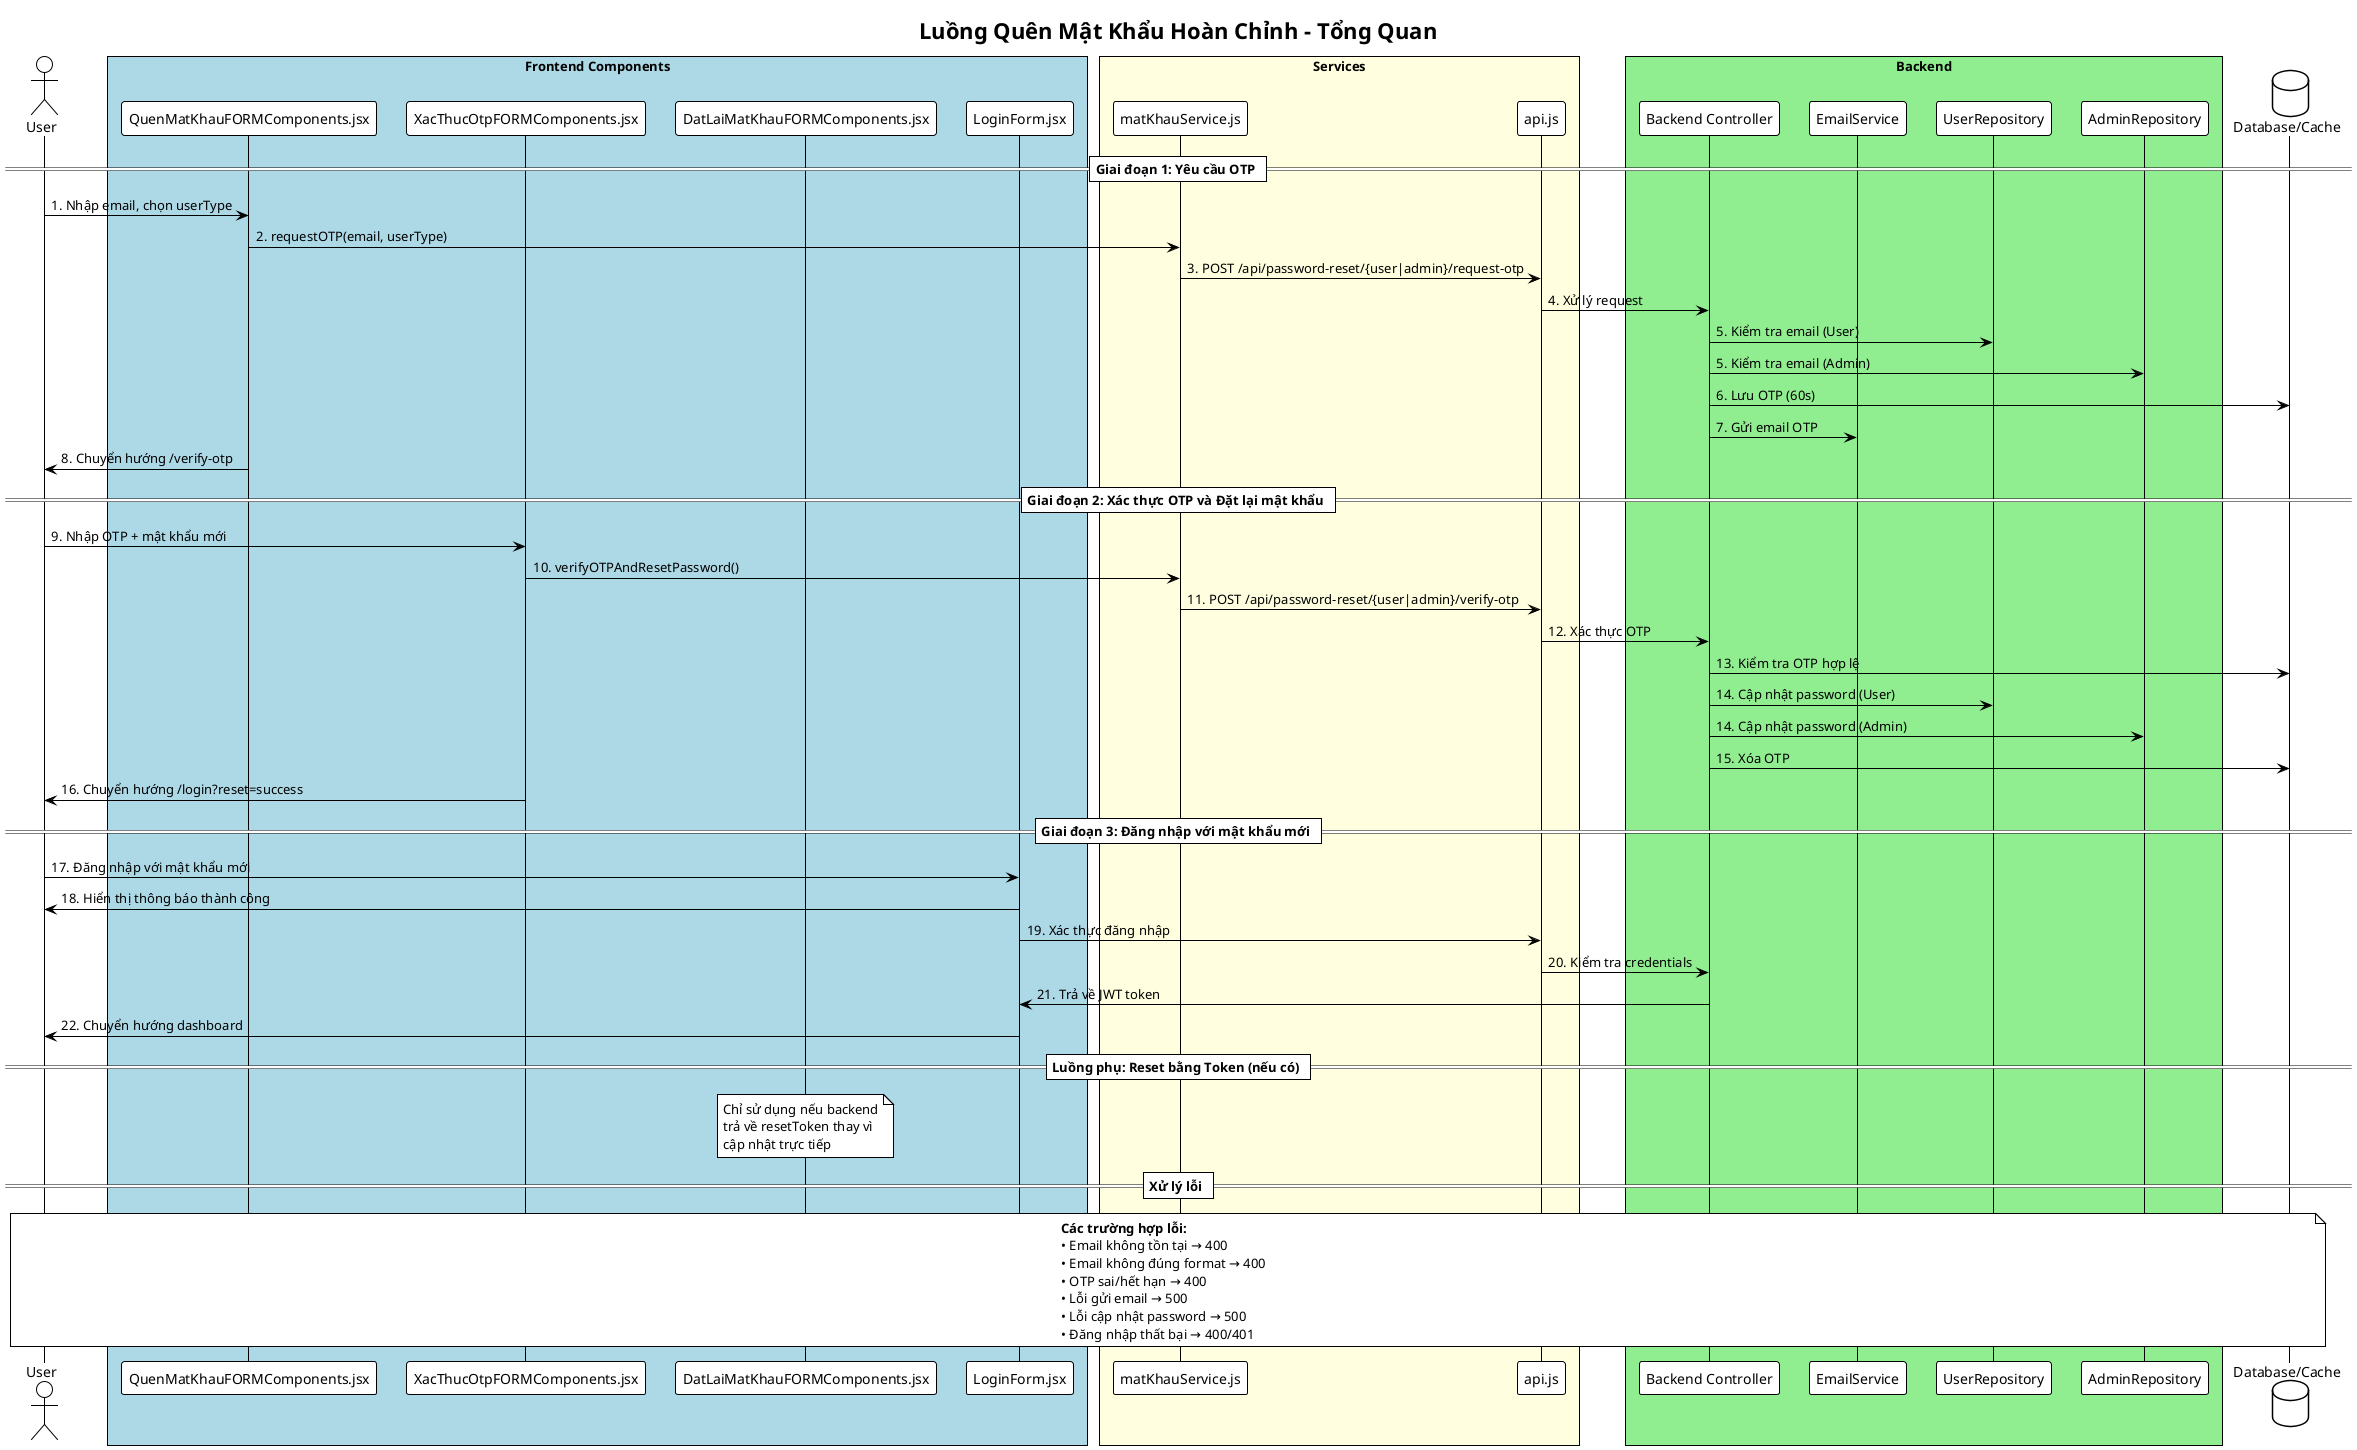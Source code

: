 @startuml
!theme plain
title Luồng Quên Mật Khẩu Hoàn Chỉnh - Tổng Quan

actor User as U
box "Frontend Components" #LightBlue
    participant "QuenMatKhauFORMComponents.jsx" as FP
    participant "XacThucOtpFORMComponents.jsx" as VOF
    participant "DatLaiMatKhauFORMComponents.jsx" as RPF
    participant "LoginForm.jsx" as LF
end box

box "Services" #LightYellow
    participant "matKhauService.js" as MS
    participant "api.js" as API
end box

box "Backend" #LightGreen
    participant "Backend Controller" as BC
    participant "EmailService" as ES
    participant "UserRepository" as UR
    participant "AdminRepository" as AR
end box

database "Database/Cache" as DB

== Giai đoạn 1: Yêu cầu OTP ==
U -> FP: 1. Nhập email, chọn userType
FP -> MS: 2. requestOTP(email, userType)
MS -> API: 3. POST /api/password-reset/{user|admin}/request-otp
API -> BC: 4. Xử lý request
BC -> UR: 5. Kiểm tra email (User)
BC -> AR: 5. Kiểm tra email (Admin)
BC -> DB: 6. Lưu OTP (60s)
BC -> ES: 7. Gửi email OTP
FP -> U: 8. Chuyển hướng /verify-otp

== Giai đoạn 2: Xác thực OTP và Đặt lại mật khẩu ==
U -> VOF: 9. Nhập OTP + mật khẩu mới
VOF -> MS: 10. verifyOTPAndResetPassword()
MS -> API: 11. POST /api/password-reset/{user|admin}/verify-otp
API -> BC: 12. Xác thực OTP
BC -> DB: 13. Kiểm tra OTP hợp lệ
BC -> UR: 14. Cập nhật password (User)
BC -> AR: 14. Cập nhật password (Admin)
BC -> DB: 15. Xóa OTP
VOF -> U: 16. Chuyển hướng /login?reset=success

== Giai đoạn 3: Đăng nhập với mật khẩu mới ==
U -> LF: 17. Đăng nhập với mật khẩu mới
LF -> U: 18. Hiển thị thông báo thành công
LF -> API: 19. Xác thực đăng nhập
API -> BC: 20. Kiểm tra credentials
BC -> LF: 21. Trả về JWT token
LF -> U: 22. Chuyển hướng dashboard

== Luồng phụ: Reset bằng Token (nếu có) ==
note over RPF
Chỉ sử dụng nếu backend
trả về resetToken thay vì
cập nhật trực tiếp
end note

== Xử lý lỗi ==
note over U, DB
**Các trường hợp lỗi:**
• Email không tồn tại → 400
• Email không đúng format → 400
• OTP sai/hết hạn → 400
• Lỗi gửi email → 500
• Lỗi cập nhật password → 500
• Đăng nhập thất bại → 400/401
end note

@enduml